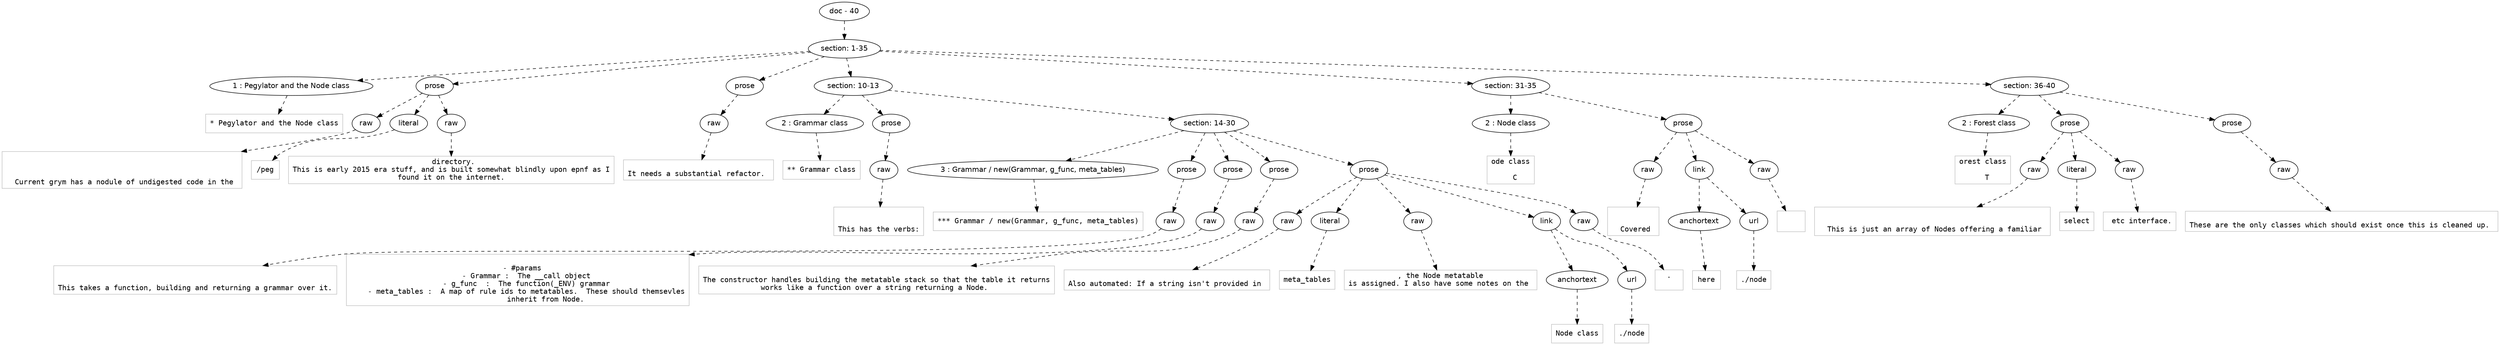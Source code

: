 digraph hierarchy {

node [fontname=Helvetica]
edge [style=dashed]

doc_0 [label="doc - 40"]


doc_0 -> { section_1}
{rank=same; section_1}

section_1 [label="section: 1-35"]


section_1 -> { header_2 prose_3 prose_4 section_5 section_6 section_7}
{rank=same; header_2 prose_3 prose_4 section_5 section_6 section_7}

header_2 [label="1 : Pegylator and the Node class"]

prose_3 [label="prose"]

prose_4 [label="prose"]

section_5 [label="section: 10-13"]

section_6 [label="section: 31-35"]

section_7 [label="section: 36-40"]


header_2 -> leaf_8
leaf_8  [color=Gray,shape=rectangle,fontname=Inconsolata,label="* Pegylator and the Node class"]
prose_3 -> { raw_9 literal_10 raw_11}
{rank=same; raw_9 literal_10 raw_11}

raw_9 [label="raw"]

literal_10 [label="literal"]

raw_11 [label="raw"]


raw_9 -> leaf_12
leaf_12  [color=Gray,shape=rectangle,fontname=Inconsolata,label="


  Current grym has a nodule of undigested code in the "]
literal_10 -> leaf_13
leaf_13  [color=Gray,shape=rectangle,fontname=Inconsolata,label="/peg"]
raw_11 -> leaf_14
leaf_14  [color=Gray,shape=rectangle,fontname=Inconsolata,label=" directory.
This is early 2015 era stuff, and is built somewhat blindly upon epnf as I
found it on the internet.
"]
prose_4 -> { raw_15}
{rank=same; raw_15}

raw_15 [label="raw"]


raw_15 -> leaf_16
leaf_16  [color=Gray,shape=rectangle,fontname=Inconsolata,label="
It needs a substantial refactor. 
"]
section_5 -> { header_17 prose_18 section_19}
{rank=same; header_17 prose_18 section_19}

header_17 [label="2 : Grammar class"]

prose_18 [label="prose"]

section_19 [label="section: 14-30"]


header_17 -> leaf_20
leaf_20  [color=Gray,shape=rectangle,fontname=Inconsolata,label="** Grammar class"]
prose_18 -> { raw_21}
{rank=same; raw_21}

raw_21 [label="raw"]


raw_21 -> leaf_22
leaf_22  [color=Gray,shape=rectangle,fontname=Inconsolata,label="

This has the verbs:
"]
section_19 -> { header_23 prose_24 prose_25 prose_26 prose_27}
{rank=same; header_23 prose_24 prose_25 prose_26 prose_27}

header_23 [label="3 : Grammar / new(Grammar, g_func, meta_tables)"]

prose_24 [label="prose"]

prose_25 [label="prose"]

prose_26 [label="prose"]

prose_27 [label="prose"]


header_23 -> leaf_28
leaf_28  [color=Gray,shape=rectangle,fontname=Inconsolata,label="*** Grammar / new(Grammar, g_func, meta_tables)"]
prose_24 -> { raw_29}
{rank=same; raw_29}

raw_29 [label="raw"]


raw_29 -> leaf_30
leaf_30  [color=Gray,shape=rectangle,fontname=Inconsolata,label="

This takes a function, building and returning a grammar over it.
"]
prose_25 -> { raw_31}
{rank=same; raw_31}

raw_31 [label="raw"]


raw_31 -> leaf_32
leaf_32  [color=Gray,shape=rectangle,fontname=Inconsolata,label="
  - #params
    - Grammar :  The __call object
    - g_func  :  The function(_ENV) grammar
    - meta_tables :  A map of rule ids to metatables.  These should themsevles
             inherit from Node.
"]
prose_26 -> { raw_33}
{rank=same; raw_33}

raw_33 [label="raw"]


raw_33 -> leaf_34
leaf_34  [color=Gray,shape=rectangle,fontname=Inconsolata,label="
The constructor handles building the metatable stack so that the table it returns
works like a function over a string returning a Node. 
"]
prose_27 -> { raw_35 literal_36 raw_37 link_38 raw_39}
{rank=same; raw_35 literal_36 raw_37 link_38 raw_39}

raw_35 [label="raw"]

literal_36 [label="literal"]

raw_37 [label="raw"]

link_38 [label="link"]

raw_39 [label="raw"]


raw_35 -> leaf_40
leaf_40  [color=Gray,shape=rectangle,fontname=Inconsolata,label="
Also automated: If a string isn't provided in "]
literal_36 -> leaf_41
leaf_41  [color=Gray,shape=rectangle,fontname=Inconsolata,label="meta_tables"]
raw_37 -> leaf_42
leaf_42  [color=Gray,shape=rectangle,fontname=Inconsolata,label=", the Node metatable
is assigned. I also have some notes on the "]
link_38 -> { anchortext_43 url_44}
{rank=same; anchortext_43 url_44}

anchortext_43 [label="anchortext"]

url_44 [label="url"]


anchortext_43 -> leaf_45
leaf_45  [color=Gray,shape=rectangle,fontname=Inconsolata,label="Node class"]
url_44 -> leaf_46
leaf_46  [color=Gray,shape=rectangle,fontname=Inconsolata,label="./node"]
raw_39 -> leaf_47
leaf_47  [color=Gray,shape=rectangle,fontname=Inconsolata,label=".

"]
section_6 -> { header_48 prose_49}
{rank=same; header_48 prose_49}

header_48 [label="2 : Node class"]

prose_49 [label="prose"]


header_48 -> leaf_50
leaf_50  [color=Gray,shape=rectangle,fontname=Inconsolata,label="ode class

  C"]
prose_49 -> { raw_51 link_52 raw_53}
{rank=same; raw_51 link_52 raw_53}

raw_51 [label="raw"]

link_52 [label="link"]

raw_53 [label="raw"]


raw_51 -> leaf_54
leaf_54  [color=Gray,shape=rectangle,fontname=Inconsolata,label="

  Covered "]
link_52 -> { anchortext_55 url_56}
{rank=same; anchortext_55 url_56}

anchortext_55 [label="anchortext"]

url_56 [label="url"]


anchortext_55 -> leaf_57
leaf_57  [color=Gray,shape=rectangle,fontname=Inconsolata,label="here"]
url_56 -> leaf_58
leaf_58  [color=Gray,shape=rectangle,fontname=Inconsolata,label="./node"]
raw_53 -> leaf_59
leaf_59  [color=Gray,shape=rectangle,fontname=Inconsolata,label="

"]
section_7 -> { header_60 prose_61 prose_62}
{rank=same; header_60 prose_61 prose_62}

header_60 [label="2 : Forest class"]

prose_61 [label="prose"]

prose_62 [label="prose"]


header_60 -> leaf_63
leaf_63  [color=Gray,shape=rectangle,fontname=Inconsolata,label="orest class

  T"]
prose_61 -> { raw_64 literal_65 raw_66}
{rank=same; raw_64 literal_65 raw_66}

raw_64 [label="raw"]

literal_65 [label="literal"]

raw_66 [label="raw"]


raw_64 -> leaf_67
leaf_67  [color=Gray,shape=rectangle,fontname=Inconsolata,label="

  This is just an array of Nodes offering a familiar "]
literal_65 -> leaf_68
leaf_68  [color=Gray,shape=rectangle,fontname=Inconsolata,label="select"]
raw_66 -> leaf_69
leaf_69  [color=Gray,shape=rectangle,fontname=Inconsolata,label=" etc interface.
"]
prose_62 -> { raw_70}
{rank=same; raw_70}

raw_70 [label="raw"]


raw_70 -> leaf_71
leaf_71  [color=Gray,shape=rectangle,fontname=Inconsolata,label="
These are the only classes which should exist once this is cleaned up. "]

}
